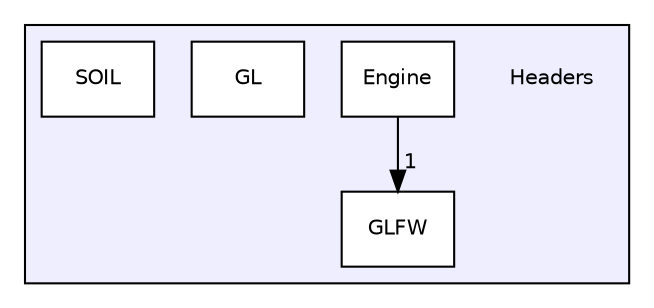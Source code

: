 digraph "F:/Projects/Killer_Engine/Headers" {
  compound=true
  node [ fontsize="10", fontname="Helvetica"];
  edge [ labelfontsize="10", labelfontname="Helvetica"];
  subgraph clusterdir_692516b589a32b3bfce781ca9f6d1534 {
    graph [ bgcolor="#eeeeff", pencolor="black", label="" URL="dir_692516b589a32b3bfce781ca9f6d1534.html"];
    dir_692516b589a32b3bfce781ca9f6d1534 [shape=plaintext label="Headers"];
    dir_b570760f141a85ad0cc6e39d54356d6a [shape=box label="Engine" color="black" fillcolor="white" style="filled" URL="dir_b570760f141a85ad0cc6e39d54356d6a.html"];
    dir_89af58d37b1ae079d9eccf6422129af4 [shape=box label="GL" color="black" fillcolor="white" style="filled" URL="dir_89af58d37b1ae079d9eccf6422129af4.html"];
    dir_2d4d78fa5cabd2d9517c3586dbd7baae [shape=box label="GLFW" color="black" fillcolor="white" style="filled" URL="dir_2d4d78fa5cabd2d9517c3586dbd7baae.html"];
    dir_d51b1ee0cd9d20f63d9e21c77a9d5ec7 [shape=box label="SOIL" color="black" fillcolor="white" style="filled" URL="dir_d51b1ee0cd9d20f63d9e21c77a9d5ec7.html"];
  }
  dir_b570760f141a85ad0cc6e39d54356d6a->dir_2d4d78fa5cabd2d9517c3586dbd7baae [headlabel="1", labeldistance=1.5 headhref="dir_000001_000003.html"];
}
